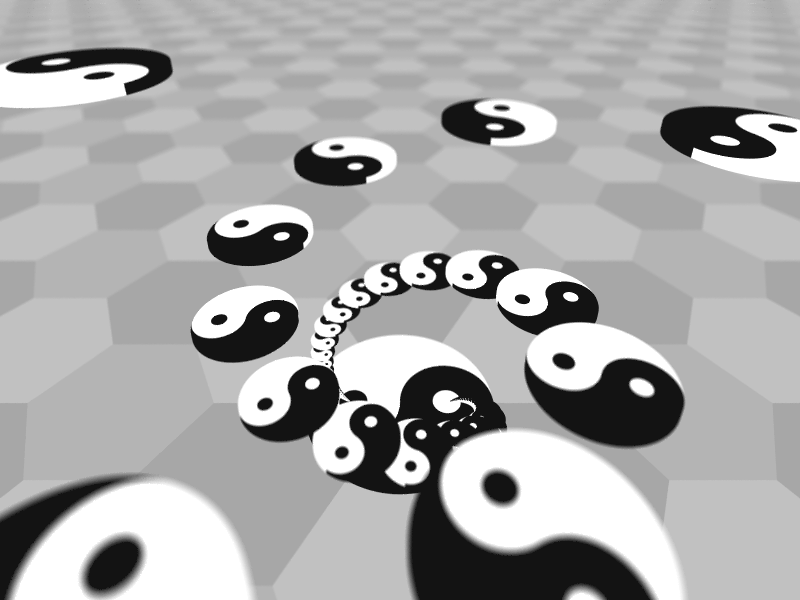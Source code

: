 
//snagged from Rosetta Code
 
// ====== General Scene setup ====== 
#version 3.7;
global_settings { assumed_gamma 2.2 }
 
camera{ location <0,2.7,4> look_at <0,.1,0> right x*1.6 
        aperture .2 focal_point <1,0,0> blur_samples 200 variance 1/10000 }
light_source{<2,4,8>, 1 spotlight point_at 0 radius 10}
sky_sphere {pigment {granite scale <1,.1,1> color_map {[0 rgb 1][1 rgb <0,.4,.6>]}}}
#default {finish {diffuse .9 reflection {.1 metallic} ambient .3}
          normal {granite scale .2}}
plane { y, -1 pigment {hexagon color rgb .7 color rgb .75 color rgb .65} 
        normal {hexagon scale 5}}
 
// ====== Declare one side of the symbol as a sum and difference of discs ====== 
 
#declare yang = 
difference {
  merge {
    difference {
      cylinder {0 <0,.1,0> 1}               // flat disk
      box {-1 <1,1,0>}                      // cut in half
      cylinder {<.5,-.1,0> <.5,.2,0> .5}    // remove half-cicle on one side
    }
    cylinder {<-.5,0,0> <-.5,.1,0> .5}      // add on the other side
    cylinder {<.5,0,0> <.5,.1,0> .15}       // also add a little dot
  }
  cylinder {<-.5,-.1,0> <-.5,.2,0> .15}     // and carve out a hole
  pigment{color rgb 0.1}
}
 
// ====== The other side is white and 180-degree turned ====== 
 
#declare yin = 
object {
  yang
  rotate <0,180,0>
  pigment{color rgb 1}
}
 
// ====== Here we put the two together: ====== 
 
#macro yinyang( ysize )
  union {
    object {yin}
    object {yang}
    scale ysize   
  }
#end
 
// ====== Here we put one into a scene: ====== 
 
object { yinyang(1)
         translate -y*1.08 }
 
// ====== And a bunch more just for fun: ====== 
 
#declare scl=1.1;
#while (scl > 0.01)  
 
  object { yinyang(scl) 
        rotate <0,180,0> translate <-scl*4,scl*2-1,0> 
        rotate <0,scl*360,0> translate <-.5,0,0>}
 
  object { yinyang(scl) 
        translate <-scl*4,scl*2-1,0> 
        rotate <0,scl*360+180,0> translate <.5,0,0>}
 
  #declare scl = scl*0.85;
#end
